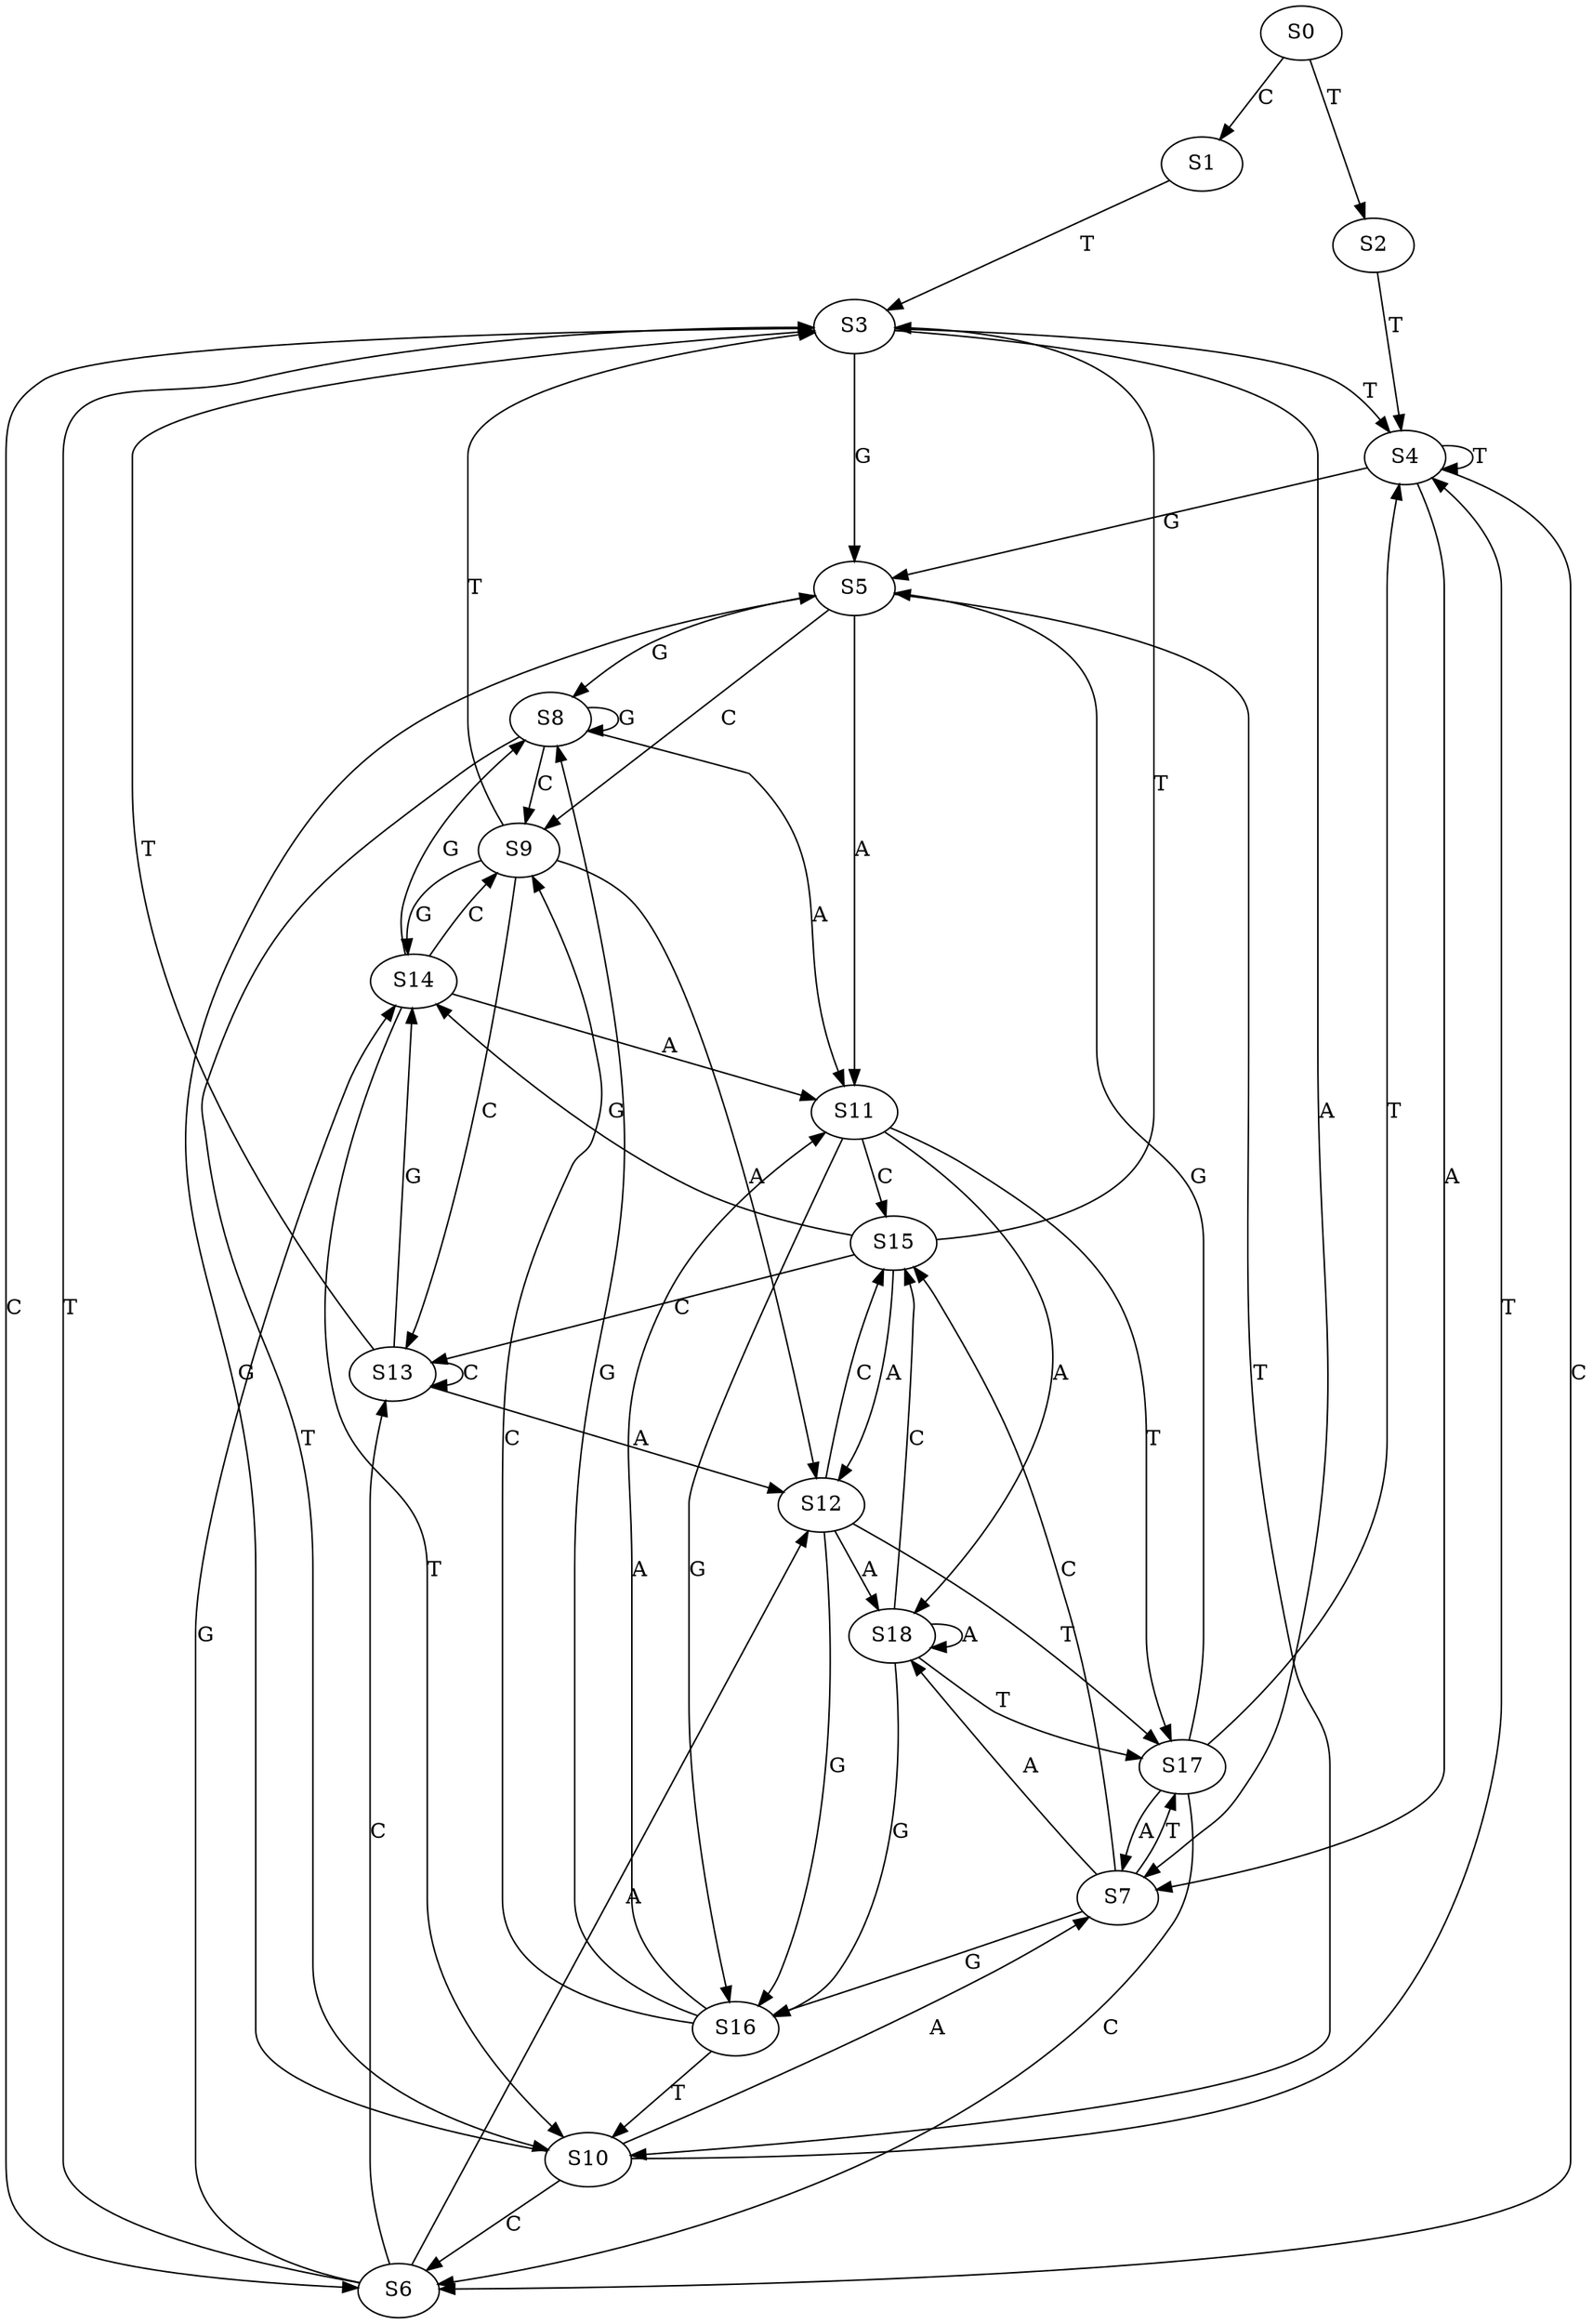 strict digraph  {
	S0 -> S1 [ label = C ];
	S0 -> S2 [ label = T ];
	S1 -> S3 [ label = T ];
	S2 -> S4 [ label = T ];
	S3 -> S5 [ label = G ];
	S3 -> S6 [ label = C ];
	S3 -> S7 [ label = A ];
	S3 -> S4 [ label = T ];
	S4 -> S6 [ label = C ];
	S4 -> S4 [ label = T ];
	S4 -> S7 [ label = A ];
	S4 -> S5 [ label = G ];
	S5 -> S8 [ label = G ];
	S5 -> S9 [ label = C ];
	S5 -> S10 [ label = T ];
	S5 -> S11 [ label = A ];
	S6 -> S3 [ label = T ];
	S6 -> S12 [ label = A ];
	S6 -> S13 [ label = C ];
	S6 -> S14 [ label = G ];
	S7 -> S15 [ label = C ];
	S7 -> S16 [ label = G ];
	S7 -> S17 [ label = T ];
	S7 -> S18 [ label = A ];
	S8 -> S10 [ label = T ];
	S8 -> S9 [ label = C ];
	S8 -> S8 [ label = G ];
	S8 -> S11 [ label = A ];
	S9 -> S14 [ label = G ];
	S9 -> S3 [ label = T ];
	S9 -> S12 [ label = A ];
	S9 -> S13 [ label = C ];
	S10 -> S7 [ label = A ];
	S10 -> S6 [ label = C ];
	S10 -> S4 [ label = T ];
	S10 -> S5 [ label = G ];
	S11 -> S18 [ label = A ];
	S11 -> S15 [ label = C ];
	S11 -> S16 [ label = G ];
	S11 -> S17 [ label = T ];
	S12 -> S18 [ label = A ];
	S12 -> S15 [ label = C ];
	S12 -> S17 [ label = T ];
	S12 -> S16 [ label = G ];
	S13 -> S12 [ label = A ];
	S13 -> S13 [ label = C ];
	S13 -> S3 [ label = T ];
	S13 -> S14 [ label = G ];
	S14 -> S8 [ label = G ];
	S14 -> S11 [ label = A ];
	S14 -> S10 [ label = T ];
	S14 -> S9 [ label = C ];
	S15 -> S14 [ label = G ];
	S15 -> S13 [ label = C ];
	S15 -> S12 [ label = A ];
	S15 -> S3 [ label = T ];
	S16 -> S8 [ label = G ];
	S16 -> S11 [ label = A ];
	S16 -> S10 [ label = T ];
	S16 -> S9 [ label = C ];
	S17 -> S6 [ label = C ];
	S17 -> S5 [ label = G ];
	S17 -> S7 [ label = A ];
	S17 -> S4 [ label = T ];
	S18 -> S16 [ label = G ];
	S18 -> S15 [ label = C ];
	S18 -> S18 [ label = A ];
	S18 -> S17 [ label = T ];
}
